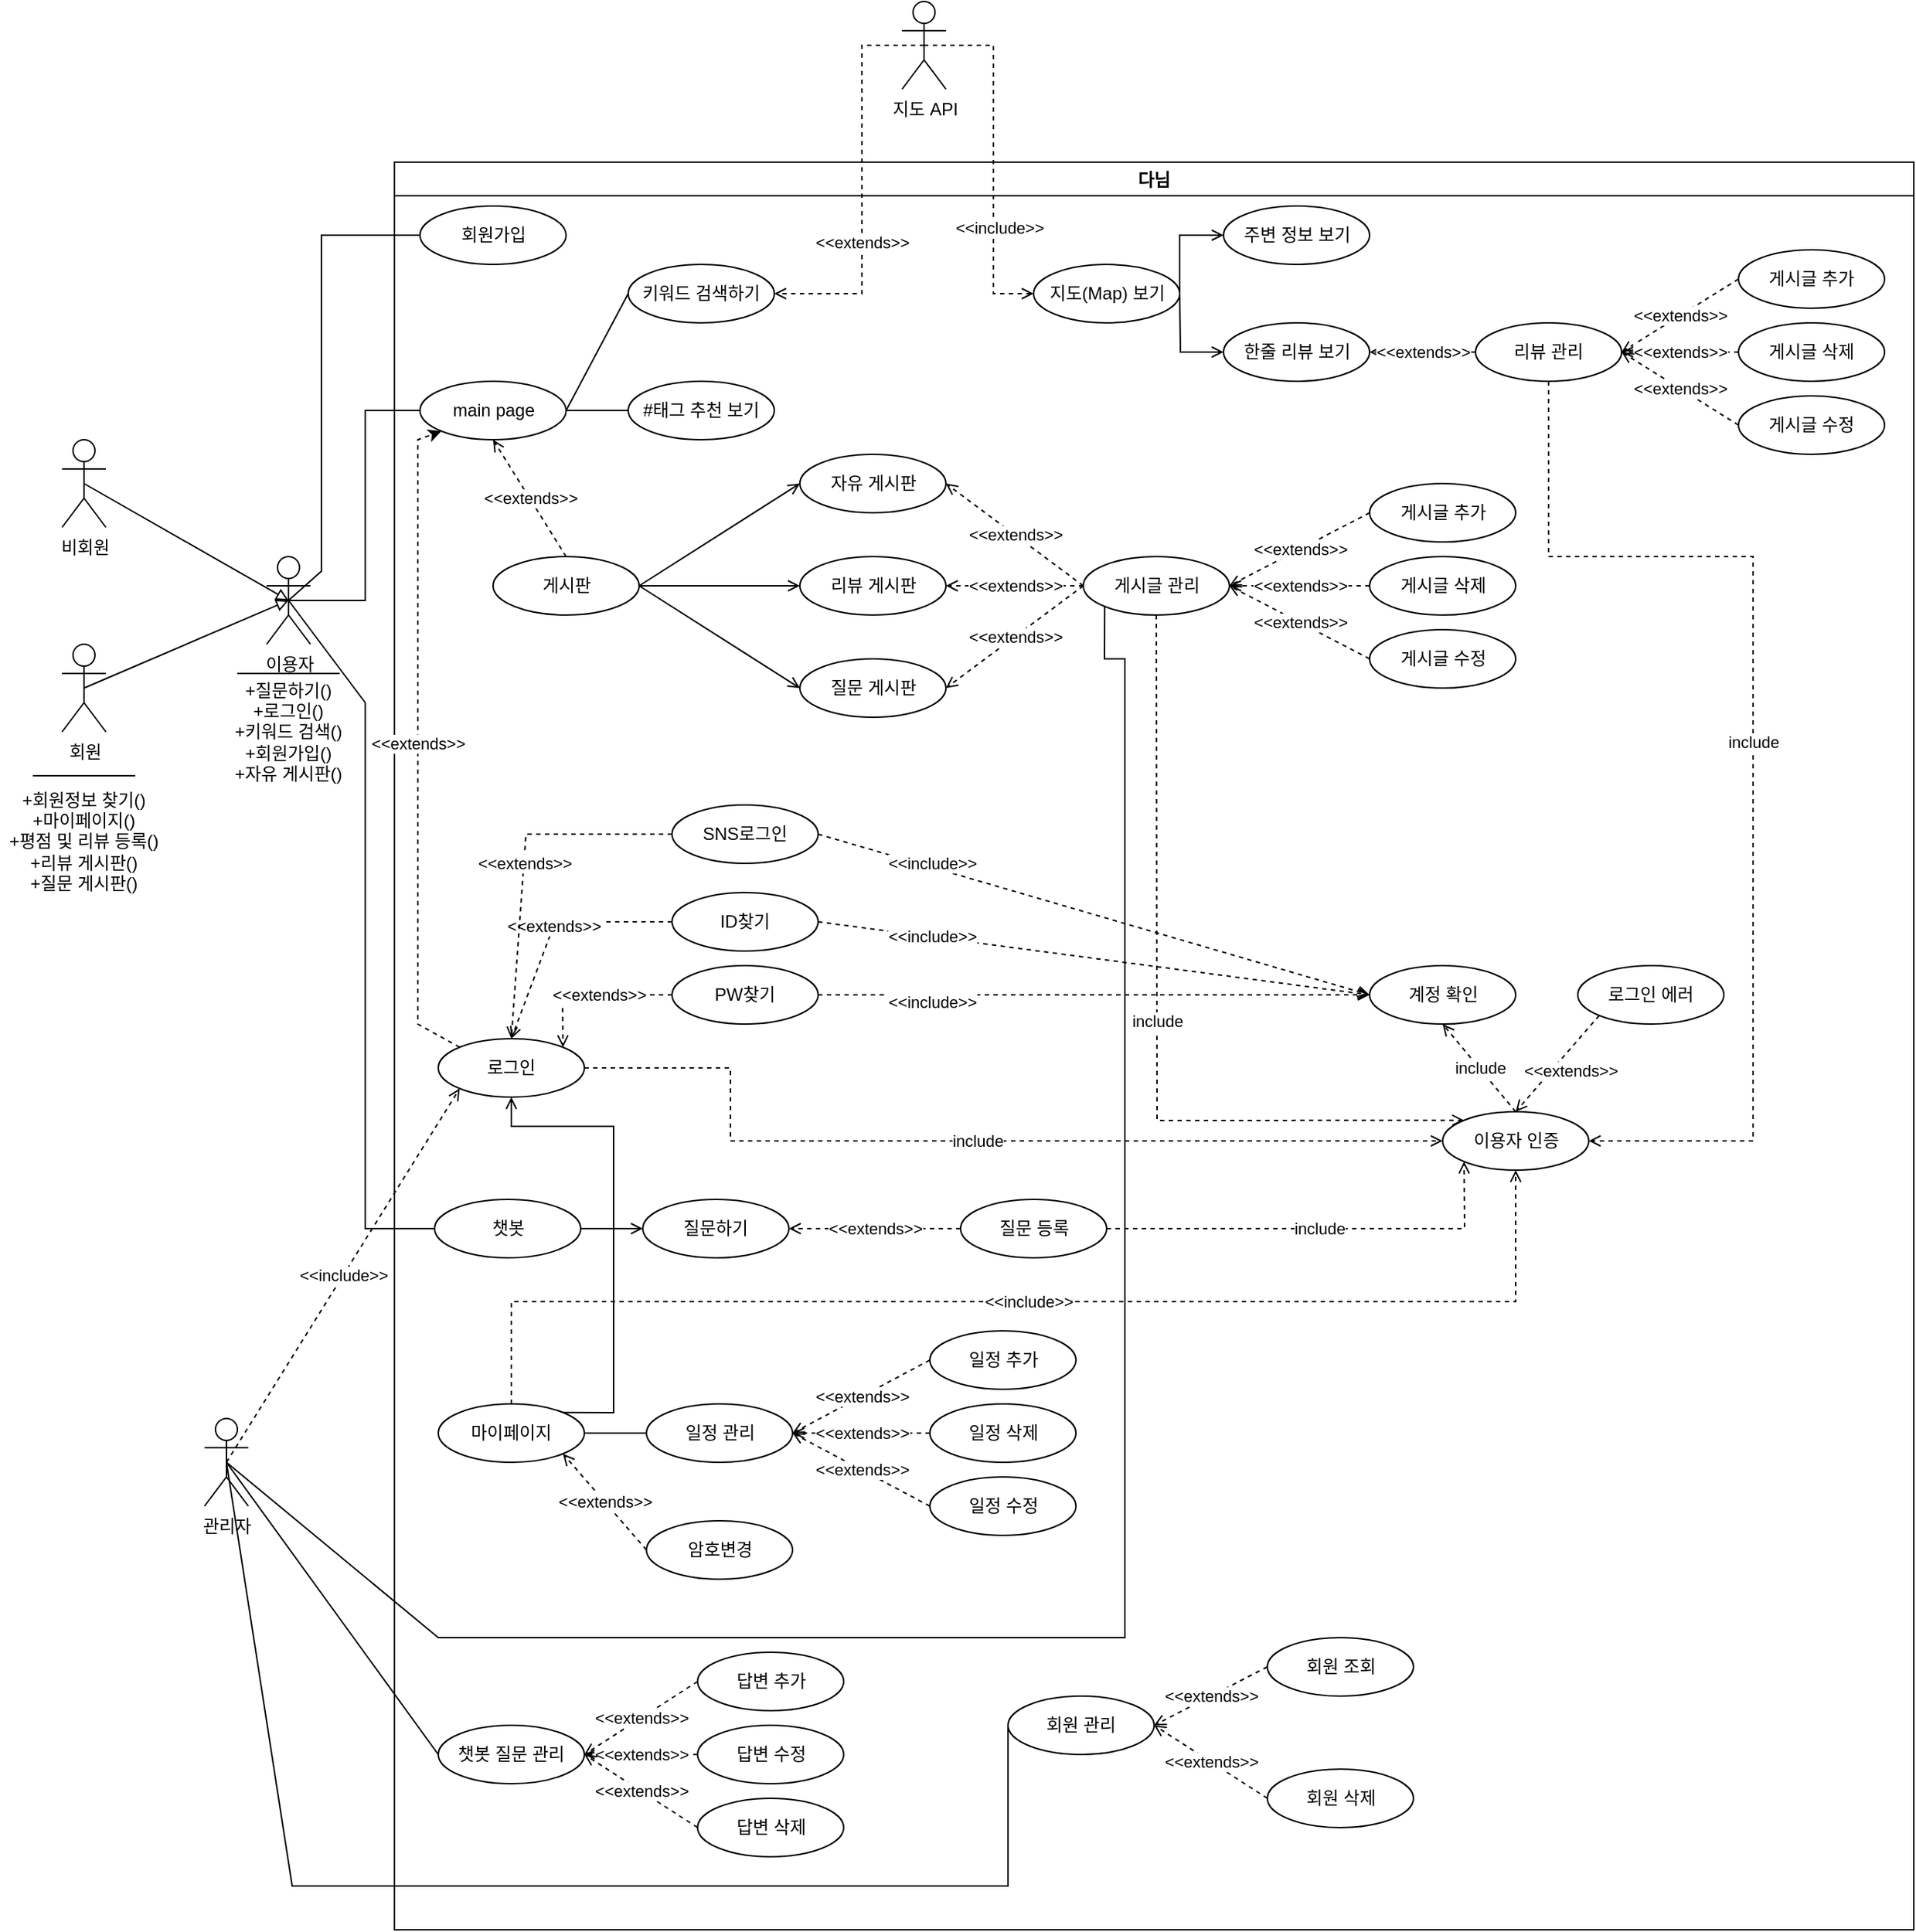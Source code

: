 <mxfile version="16.4.5" type="github">
  <diagram id="2WhNnKx9BYnM6-8Q6nJ9" name="Page-1">
    <mxGraphModel dx="1240" dy="791" grid="1" gridSize="10" guides="1" tooltips="1" connect="1" arrows="1" fold="1" page="1" pageScale="1" pageWidth="2000" pageHeight="2000" math="0" shadow="0">
      <root>
        <mxCell id="0" />
        <mxCell id="1" parent="0" />
        <mxCell id="GqWoVpASG3csie5MfJsl-1" value="회원" style="shape=umlActor;verticalLabelPosition=bottom;verticalAlign=top;html=1;outlineConnect=0;" parent="1" vertex="1">
          <mxGeometry x="312.5" y="460" width="30" height="60" as="geometry" />
        </mxCell>
        <mxCell id="GqWoVpASG3csie5MfJsl-2" value="비회원" style="shape=umlActor;verticalLabelPosition=bottom;verticalAlign=top;html=1;outlineConnect=0;" parent="1" vertex="1">
          <mxGeometry x="312.5" y="320" width="30" height="60" as="geometry" />
        </mxCell>
        <mxCell id="GqWoVpASG3csie5MfJsl-3" value="이용자" style="shape=umlActor;verticalLabelPosition=bottom;verticalAlign=top;html=1;outlineConnect=0;" parent="1" vertex="1">
          <mxGeometry x="452.5" y="400" width="30" height="60" as="geometry" />
        </mxCell>
        <mxCell id="GqWoVpASG3csie5MfJsl-4" value="" style="endArrow=block;html=1;rounded=0;exitX=0.5;exitY=0.5;exitDx=0;exitDy=0;exitPerimeter=0;entryX=0.5;entryY=0.5;entryDx=0;entryDy=0;entryPerimeter=0;endFill=0;endSize=6;startSize=6;jumpSize=6;jumpStyle=none;" parent="1" source="GqWoVpASG3csie5MfJsl-1" target="GqWoVpASG3csie5MfJsl-3" edge="1">
          <mxGeometry width="50" height="50" relative="1" as="geometry">
            <mxPoint x="482.5" y="500" as="sourcePoint" />
            <mxPoint x="532.5" y="450" as="targetPoint" />
          </mxGeometry>
        </mxCell>
        <mxCell id="GqWoVpASG3csie5MfJsl-5" value="" style="endArrow=block;html=1;rounded=0;exitX=0.5;exitY=0.5;exitDx=0;exitDy=0;exitPerimeter=0;entryX=0.5;entryY=0.5;entryDx=0;entryDy=0;entryPerimeter=0;endFill=0;" parent="1" source="GqWoVpASG3csie5MfJsl-2" target="GqWoVpASG3csie5MfJsl-3" edge="1">
          <mxGeometry width="50" height="50" relative="1" as="geometry">
            <mxPoint x="377.5" y="380.0" as="sourcePoint" />
            <mxPoint x="477.5" y="440.0" as="targetPoint" />
          </mxGeometry>
        </mxCell>
        <mxCell id="GqWoVpASG3csie5MfJsl-6" value="다님" style="swimlane;" parent="1" vertex="1">
          <mxGeometry x="540" y="130" width="1040" height="1210" as="geometry" />
        </mxCell>
        <mxCell id="GqWoVpASG3csie5MfJsl-9" value="회원가입" style="ellipse;whiteSpace=wrap;html=1;" parent="GqWoVpASG3csie5MfJsl-6" vertex="1">
          <mxGeometry x="17.5" y="30" width="100" height="40" as="geometry" />
        </mxCell>
        <mxCell id="GqWoVpASG3csie5MfJsl-10" value="main page" style="ellipse;whiteSpace=wrap;html=1;" parent="GqWoVpASG3csie5MfJsl-6" vertex="1">
          <mxGeometry x="17.5" y="150" width="100" height="40" as="geometry" />
        </mxCell>
        <mxCell id="GqWoVpASG3csie5MfJsl-11" value="챗봇" style="ellipse;whiteSpace=wrap;html=1;" parent="GqWoVpASG3csie5MfJsl-6" vertex="1">
          <mxGeometry x="27.5" y="710" width="100" height="40" as="geometry" />
        </mxCell>
        <mxCell id="GqWoVpASG3csie5MfJsl-12" value="이용자 인증" style="ellipse;whiteSpace=wrap;html=1;" parent="GqWoVpASG3csie5MfJsl-6" vertex="1">
          <mxGeometry x="717.5" y="650" width="100" height="40" as="geometry" />
        </mxCell>
        <mxCell id="GqWoVpASG3csie5MfJsl-13" value="게시판" style="ellipse;whiteSpace=wrap;html=1;" parent="GqWoVpASG3csie5MfJsl-6" vertex="1">
          <mxGeometry x="67.5" y="270" width="100" height="40" as="geometry" />
        </mxCell>
        <mxCell id="GqWoVpASG3csie5MfJsl-14" value="키워드 검색하기" style="ellipse;whiteSpace=wrap;html=1;" parent="GqWoVpASG3csie5MfJsl-6" vertex="1">
          <mxGeometry x="160" y="70" width="100" height="40" as="geometry" />
        </mxCell>
        <mxCell id="GqWoVpASG3csie5MfJsl-19" value="질문하기" style="ellipse;whiteSpace=wrap;html=1;" parent="GqWoVpASG3csie5MfJsl-6" vertex="1">
          <mxGeometry x="170" y="710" width="100" height="40" as="geometry" />
        </mxCell>
        <mxCell id="GqWoVpASG3csie5MfJsl-20" value="" style="endArrow=open;html=1;rounded=0;entryX=0;entryY=0.5;entryDx=0;entryDy=0;exitX=1;exitY=0.5;exitDx=0;exitDy=0;endFill=0;" parent="GqWoVpASG3csie5MfJsl-6" source="GqWoVpASG3csie5MfJsl-11" target="GqWoVpASG3csie5MfJsl-19" edge="1">
          <mxGeometry width="50" height="50" relative="1" as="geometry">
            <mxPoint x="140" y="790" as="sourcePoint" />
            <mxPoint x="190" y="740" as="targetPoint" />
          </mxGeometry>
        </mxCell>
        <mxCell id="GqWoVpASG3csie5MfJsl-21" value="질문 등록" style="ellipse;whiteSpace=wrap;html=1;" parent="GqWoVpASG3csie5MfJsl-6" vertex="1">
          <mxGeometry x="387.5" y="710" width="100" height="40" as="geometry" />
        </mxCell>
        <mxCell id="GqWoVpASG3csie5MfJsl-22" value="" style="endArrow=open;html=1;rounded=0;entryX=1;entryY=0.5;entryDx=0;entryDy=0;exitX=0;exitY=0.5;exitDx=0;exitDy=0;dashed=1;endFill=0;" parent="GqWoVpASG3csie5MfJsl-6" source="GqWoVpASG3csie5MfJsl-21" target="GqWoVpASG3csie5MfJsl-19" edge="1">
          <mxGeometry relative="1" as="geometry">
            <mxPoint x="120" y="760" as="sourcePoint" />
            <mxPoint x="220" y="760" as="targetPoint" />
            <Array as="points">
              <mxPoint x="310" y="730" />
            </Array>
          </mxGeometry>
        </mxCell>
        <mxCell id="GqWoVpASG3csie5MfJsl-23" value="&amp;lt;&amp;lt;extends&amp;gt;&amp;gt;" style="edgeLabel;resizable=0;html=1;align=center;verticalAlign=middle;" parent="GqWoVpASG3csie5MfJsl-22" connectable="0" vertex="1">
          <mxGeometry relative="1" as="geometry" />
        </mxCell>
        <mxCell id="GqWoVpASG3csie5MfJsl-26" value="" style="endArrow=none;html=1;rounded=0;entryX=0;entryY=0.5;entryDx=0;entryDy=0;exitX=1;exitY=0.5;exitDx=0;exitDy=0;" parent="GqWoVpASG3csie5MfJsl-6" source="GqWoVpASG3csie5MfJsl-10" target="GqWoVpASG3csie5MfJsl-14" edge="1">
          <mxGeometry width="50" height="50" relative="1" as="geometry">
            <mxPoint x="80" y="360" as="sourcePoint" />
            <mxPoint x="130" y="310" as="targetPoint" />
          </mxGeometry>
        </mxCell>
        <mxCell id="GqWoVpASG3csie5MfJsl-27" value="#태그 추천 보기" style="ellipse;whiteSpace=wrap;html=1;" parent="GqWoVpASG3csie5MfJsl-6" vertex="1">
          <mxGeometry x="160" y="150" width="100" height="40" as="geometry" />
        </mxCell>
        <mxCell id="GqWoVpASG3csie5MfJsl-28" value="" style="endArrow=none;html=1;rounded=0;entryX=0;entryY=0.5;entryDx=0;entryDy=0;exitX=1;exitY=0.5;exitDx=0;exitDy=0;" parent="GqWoVpASG3csie5MfJsl-6" source="GqWoVpASG3csie5MfJsl-10" target="GqWoVpASG3csie5MfJsl-27" edge="1">
          <mxGeometry width="50" height="50" relative="1" as="geometry">
            <mxPoint x="140" y="210" as="sourcePoint" />
            <mxPoint x="170" y="180" as="targetPoint" />
          </mxGeometry>
        </mxCell>
        <mxCell id="GqWoVpASG3csie5MfJsl-36" value="마이페이지" style="ellipse;whiteSpace=wrap;html=1;" parent="GqWoVpASG3csie5MfJsl-6" vertex="1">
          <mxGeometry x="30" y="850" width="100" height="40" as="geometry" />
        </mxCell>
        <mxCell id="GqWoVpASG3csie5MfJsl-37" value="자유 게시판" style="ellipse;whiteSpace=wrap;html=1;" parent="GqWoVpASG3csie5MfJsl-6" vertex="1">
          <mxGeometry x="277.5" y="200" width="100" height="40" as="geometry" />
        </mxCell>
        <mxCell id="GqWoVpASG3csie5MfJsl-38" value="리뷰 게시판" style="ellipse;whiteSpace=wrap;html=1;" parent="GqWoVpASG3csie5MfJsl-6" vertex="1">
          <mxGeometry x="277.5" y="270" width="100" height="40" as="geometry" />
        </mxCell>
        <mxCell id="GqWoVpASG3csie5MfJsl-39" value="질문 게시판" style="ellipse;whiteSpace=wrap;html=1;" parent="GqWoVpASG3csie5MfJsl-6" vertex="1">
          <mxGeometry x="277.5" y="340" width="100" height="40" as="geometry" />
        </mxCell>
        <mxCell id="GqWoVpASG3csie5MfJsl-41" value="일정 관리" style="ellipse;whiteSpace=wrap;html=1;" parent="GqWoVpASG3csie5MfJsl-6" vertex="1">
          <mxGeometry x="172.5" y="850" width="100" height="40" as="geometry" />
        </mxCell>
        <mxCell id="GqWoVpASG3csie5MfJsl-62" value="일정 추가" style="ellipse;whiteSpace=wrap;html=1;" parent="GqWoVpASG3csie5MfJsl-6" vertex="1">
          <mxGeometry x="366.5" y="800" width="100" height="40" as="geometry" />
        </mxCell>
        <mxCell id="GqWoVpASG3csie5MfJsl-63" value="일정 삭제" style="ellipse;whiteSpace=wrap;html=1;" parent="GqWoVpASG3csie5MfJsl-6" vertex="1">
          <mxGeometry x="366.5" y="850" width="100" height="40" as="geometry" />
        </mxCell>
        <mxCell id="GqWoVpASG3csie5MfJsl-64" value="일정 수정" style="ellipse;whiteSpace=wrap;html=1;" parent="GqWoVpASG3csie5MfJsl-6" vertex="1">
          <mxGeometry x="366.5" y="900" width="100" height="40" as="geometry" />
        </mxCell>
        <mxCell id="GqWoVpASG3csie5MfJsl-65" value="" style="endArrow=open;html=1;rounded=0;entryX=1;entryY=0.5;entryDx=0;entryDy=0;exitX=0;exitY=0.5;exitDx=0;exitDy=0;dashed=1;endFill=0;" parent="GqWoVpASG3csie5MfJsl-6" source="GqWoVpASG3csie5MfJsl-62" target="GqWoVpASG3csie5MfJsl-41" edge="1">
          <mxGeometry relative="1" as="geometry">
            <mxPoint x="342.5" y="859.67" as="sourcePoint" />
            <mxPoint x="252.5" y="859.67" as="targetPoint" />
            <Array as="points" />
          </mxGeometry>
        </mxCell>
        <mxCell id="GqWoVpASG3csie5MfJsl-66" value="&amp;lt;&amp;lt;extends&amp;gt;&amp;gt;" style="edgeLabel;resizable=0;html=1;align=center;verticalAlign=middle;" parent="GqWoVpASG3csie5MfJsl-65" connectable="0" vertex="1">
          <mxGeometry relative="1" as="geometry" />
        </mxCell>
        <mxCell id="GqWoVpASG3csie5MfJsl-67" value="" style="endArrow=open;html=1;rounded=0;entryX=1;entryY=0.5;entryDx=0;entryDy=0;exitX=0;exitY=0.5;exitDx=0;exitDy=0;dashed=1;endFill=0;" parent="GqWoVpASG3csie5MfJsl-6" source="GqWoVpASG3csie5MfJsl-64" target="GqWoVpASG3csie5MfJsl-41" edge="1">
          <mxGeometry relative="1" as="geometry">
            <mxPoint x="330" y="930" as="sourcePoint" />
            <mxPoint x="282.5" y="980" as="targetPoint" />
            <Array as="points" />
          </mxGeometry>
        </mxCell>
        <mxCell id="GqWoVpASG3csie5MfJsl-68" value="&amp;lt;&amp;lt;extends&amp;gt;&amp;gt;" style="edgeLabel;resizable=0;html=1;align=center;verticalAlign=middle;" parent="GqWoVpASG3csie5MfJsl-67" connectable="0" vertex="1">
          <mxGeometry relative="1" as="geometry" />
        </mxCell>
        <mxCell id="GqWoVpASG3csie5MfJsl-69" value="" style="endArrow=open;html=1;rounded=0;entryX=1;entryY=0.5;entryDx=0;entryDy=0;exitX=0;exitY=0.5;exitDx=0;exitDy=0;dashed=1;endFill=0;" parent="GqWoVpASG3csie5MfJsl-6" source="GqWoVpASG3csie5MfJsl-63" target="GqWoVpASG3csie5MfJsl-41" edge="1">
          <mxGeometry relative="1" as="geometry">
            <mxPoint x="362.5" y="880" as="sourcePoint" />
            <mxPoint x="315" y="930" as="targetPoint" />
            <Array as="points" />
          </mxGeometry>
        </mxCell>
        <mxCell id="GqWoVpASG3csie5MfJsl-70" value="&amp;lt;&amp;lt;extends&amp;gt;&amp;gt;" style="edgeLabel;resizable=0;html=1;align=center;verticalAlign=middle;" parent="GqWoVpASG3csie5MfJsl-69" connectable="0" vertex="1">
          <mxGeometry relative="1" as="geometry" />
        </mxCell>
        <mxCell id="GqWoVpASG3csie5MfJsl-71" value="" style="endArrow=none;html=1;rounded=0;entryX=0;entryY=0.5;entryDx=0;entryDy=0;exitX=1;exitY=0.5;exitDx=0;exitDy=0;endFill=0;" parent="GqWoVpASG3csie5MfJsl-6" source="GqWoVpASG3csie5MfJsl-36" target="GqWoVpASG3csie5MfJsl-41" edge="1">
          <mxGeometry width="50" height="50" relative="1" as="geometry">
            <mxPoint x="37.5" y="900" as="sourcePoint" />
            <mxPoint x="87.5" y="850" as="targetPoint" />
          </mxGeometry>
        </mxCell>
        <mxCell id="GqWoVpASG3csie5MfJsl-72" value="" style="endArrow=open;html=1;rounded=0;exitX=0.5;exitY=0;exitDx=0;exitDy=0;entryX=0.5;entryY=1;entryDx=0;entryDy=0;dashed=1;endFill=0;" parent="GqWoVpASG3csie5MfJsl-6" source="GqWoVpASG3csie5MfJsl-12" target="GqWoVpASG3csie5MfJsl-74" edge="1">
          <mxGeometry relative="1" as="geometry">
            <mxPoint x="-2.5" y="610" as="sourcePoint" />
            <mxPoint x="97.5" y="640" as="targetPoint" />
          </mxGeometry>
        </mxCell>
        <mxCell id="GqWoVpASG3csie5MfJsl-73" value="include" style="edgeLabel;resizable=0;html=1;align=center;verticalAlign=middle;" parent="GqWoVpASG3csie5MfJsl-72" connectable="0" vertex="1">
          <mxGeometry relative="1" as="geometry" />
        </mxCell>
        <mxCell id="GqWoVpASG3csie5MfJsl-74" value="계정 확인" style="ellipse;whiteSpace=wrap;html=1;" parent="GqWoVpASG3csie5MfJsl-6" vertex="1">
          <mxGeometry x="667.5" y="550" width="100" height="40" as="geometry" />
        </mxCell>
        <mxCell id="GqWoVpASG3csie5MfJsl-75" value="" style="endArrow=open;html=1;rounded=0;entryX=0.5;entryY=1;entryDx=0;entryDy=0;exitX=0.5;exitY=0;exitDx=0;exitDy=0;dashed=1;endFill=0;" parent="GqWoVpASG3csie5MfJsl-6" source="GqWoVpASG3csie5MfJsl-36" target="GqWoVpASG3csie5MfJsl-12" edge="1">
          <mxGeometry relative="1" as="geometry">
            <mxPoint x="130" y="700" as="sourcePoint" />
            <mxPoint x="36" y="750" as="targetPoint" />
            <Array as="points">
              <mxPoint x="80" y="780" />
              <mxPoint x="420" y="780" />
              <mxPoint x="767.5" y="780" />
            </Array>
          </mxGeometry>
        </mxCell>
        <mxCell id="GqWoVpASG3csie5MfJsl-76" value="&amp;lt;&amp;lt;include&amp;gt;&amp;gt;" style="edgeLabel;resizable=0;html=1;align=center;verticalAlign=middle;" parent="GqWoVpASG3csie5MfJsl-75" connectable="0" vertex="1">
          <mxGeometry relative="1" as="geometry" />
        </mxCell>
        <mxCell id="GqWoVpASG3csie5MfJsl-112" value="로그인 에러" style="ellipse;whiteSpace=wrap;html=1;" parent="GqWoVpASG3csie5MfJsl-6" vertex="1">
          <mxGeometry x="810" y="550" width="100" height="40" as="geometry" />
        </mxCell>
        <mxCell id="GqWoVpASG3csie5MfJsl-115" value="" style="endArrow=open;html=1;rounded=0;entryX=0.5;entryY=0;entryDx=0;entryDy=0;exitX=0;exitY=1;exitDx=0;exitDy=0;dashed=1;endFill=0;" parent="GqWoVpASG3csie5MfJsl-6" source="GqWoVpASG3csie5MfJsl-112" target="GqWoVpASG3csie5MfJsl-12" edge="1">
          <mxGeometry relative="1" as="geometry">
            <mxPoint x="77.5" y="800" as="sourcePoint" />
            <mxPoint x="77.5" y="570" as="targetPoint" />
            <Array as="points" />
          </mxGeometry>
        </mxCell>
        <mxCell id="GqWoVpASG3csie5MfJsl-116" value="&amp;lt;&amp;lt;extends&amp;gt;&amp;gt;" style="edgeLabel;resizable=0;html=1;align=center;verticalAlign=middle;" parent="GqWoVpASG3csie5MfJsl-115" connectable="0" vertex="1">
          <mxGeometry relative="1" as="geometry">
            <mxPoint x="9" y="5" as="offset" />
          </mxGeometry>
        </mxCell>
        <mxCell id="-MZYs4E1BQSsxQn4g9lz-1" value="" style="endArrow=open;html=1;rounded=0;exitX=1;exitY=0.5;exitDx=0;exitDy=0;entryX=0;entryY=1;entryDx=0;entryDy=0;dashed=1;endFill=0;" edge="1" parent="GqWoVpASG3csie5MfJsl-6" source="GqWoVpASG3csie5MfJsl-21" target="GqWoVpASG3csie5MfJsl-12">
          <mxGeometry relative="1" as="geometry">
            <mxPoint x="127.5" y="620" as="sourcePoint" />
            <mxPoint x="267.5" y="640" as="targetPoint" />
            <Array as="points">
              <mxPoint x="732.5" y="730" />
            </Array>
          </mxGeometry>
        </mxCell>
        <mxCell id="-MZYs4E1BQSsxQn4g9lz-2" value="include" style="edgeLabel;resizable=0;html=1;align=center;verticalAlign=middle;" connectable="0" vertex="1" parent="-MZYs4E1BQSsxQn4g9lz-1">
          <mxGeometry relative="1" as="geometry" />
        </mxCell>
        <mxCell id="-MZYs4E1BQSsxQn4g9lz-5" value="" style="endArrow=open;html=1;rounded=0;entryX=0;entryY=0.5;entryDx=0;entryDy=0;exitX=1;exitY=0.5;exitDx=0;exitDy=0;endFill=0;" edge="1" parent="GqWoVpASG3csie5MfJsl-6" source="GqWoVpASG3csie5MfJsl-13" target="GqWoVpASG3csie5MfJsl-37">
          <mxGeometry width="50" height="50" relative="1" as="geometry">
            <mxPoint x="270" y="480" as="sourcePoint" />
            <mxPoint x="312.5" y="480" as="targetPoint" />
            <Array as="points" />
          </mxGeometry>
        </mxCell>
        <mxCell id="-MZYs4E1BQSsxQn4g9lz-6" value="" style="endArrow=open;html=1;rounded=0;entryX=0;entryY=0.5;entryDx=0;entryDy=0;exitX=1;exitY=0.5;exitDx=0;exitDy=0;endFill=0;" edge="1" parent="GqWoVpASG3csie5MfJsl-6" source="GqWoVpASG3csie5MfJsl-13" target="GqWoVpASG3csie5MfJsl-38">
          <mxGeometry width="50" height="50" relative="1" as="geometry">
            <mxPoint x="270" y="320" as="sourcePoint" />
            <mxPoint x="312.5" y="260" as="targetPoint" />
          </mxGeometry>
        </mxCell>
        <mxCell id="-MZYs4E1BQSsxQn4g9lz-7" value="" style="endArrow=open;html=1;rounded=0;entryX=0;entryY=0.5;entryDx=0;entryDy=0;exitX=1;exitY=0.5;exitDx=0;exitDy=0;endFill=0;" edge="1" parent="GqWoVpASG3csie5MfJsl-6" source="GqWoVpASG3csie5MfJsl-13" target="GqWoVpASG3csie5MfJsl-39">
          <mxGeometry width="50" height="50" relative="1" as="geometry">
            <mxPoint x="270" y="320" as="sourcePoint" />
            <mxPoint x="312.5" y="320" as="targetPoint" />
            <Array as="points" />
          </mxGeometry>
        </mxCell>
        <mxCell id="-MZYs4E1BQSsxQn4g9lz-16" value="지도(Map) 보기" style="ellipse;whiteSpace=wrap;html=1;" vertex="1" parent="GqWoVpASG3csie5MfJsl-6">
          <mxGeometry x="437.5" y="70" width="100" height="40" as="geometry" />
        </mxCell>
        <mxCell id="-MZYs4E1BQSsxQn4g9lz-18" value="주변 정보 보기" style="ellipse;whiteSpace=wrap;html=1;" vertex="1" parent="GqWoVpASG3csie5MfJsl-6">
          <mxGeometry x="567.5" y="30" width="100" height="40" as="geometry" />
        </mxCell>
        <mxCell id="-MZYs4E1BQSsxQn4g9lz-19" value="한줄 리뷰 보기" style="ellipse;whiteSpace=wrap;html=1;" vertex="1" parent="GqWoVpASG3csie5MfJsl-6">
          <mxGeometry x="567.5" y="110" width="100" height="40" as="geometry" />
        </mxCell>
        <mxCell id="-MZYs4E1BQSsxQn4g9lz-71" value="" style="endArrow=open;html=1;rounded=0;startSize=6;endSize=6;jumpStyle=none;jumpSize=6;entryX=0;entryY=0.5;entryDx=0;entryDy=0;exitX=1;exitY=0.5;exitDx=0;exitDy=0;endFill=0;" edge="1" parent="GqWoVpASG3csie5MfJsl-6" source="-MZYs4E1BQSsxQn4g9lz-16" target="-MZYs4E1BQSsxQn4g9lz-18">
          <mxGeometry width="50" height="50" relative="1" as="geometry">
            <mxPoint x="487.5" y="290" as="sourcePoint" />
            <mxPoint x="537.5" y="240" as="targetPoint" />
            <Array as="points">
              <mxPoint x="537.5" y="50" />
            </Array>
          </mxGeometry>
        </mxCell>
        <mxCell id="-MZYs4E1BQSsxQn4g9lz-70" value="" style="endArrow=open;html=1;rounded=0;startSize=6;endSize=6;jumpStyle=none;jumpSize=6;entryX=0;entryY=0.5;entryDx=0;entryDy=0;exitX=1;exitY=0.5;exitDx=0;exitDy=0;endFill=0;" edge="1" parent="GqWoVpASG3csie5MfJsl-6" source="-MZYs4E1BQSsxQn4g9lz-16" target="-MZYs4E1BQSsxQn4g9lz-19">
          <mxGeometry width="50" height="50" relative="1" as="geometry">
            <mxPoint x="477.5" y="280" as="sourcePoint" />
            <mxPoint x="527.5" y="230" as="targetPoint" />
            <Array as="points">
              <mxPoint x="538" y="130" />
            </Array>
          </mxGeometry>
        </mxCell>
        <mxCell id="-MZYs4E1BQSsxQn4g9lz-76" value="게시글 관리" style="ellipse;whiteSpace=wrap;html=1;" vertex="1" parent="GqWoVpASG3csie5MfJsl-6">
          <mxGeometry x="471.5" y="270" width="100" height="40" as="geometry" />
        </mxCell>
        <mxCell id="-MZYs4E1BQSsxQn4g9lz-11" value="ID찾기" style="ellipse;whiteSpace=wrap;html=1;" vertex="1" parent="GqWoVpASG3csie5MfJsl-6">
          <mxGeometry x="190" y="500" width="100" height="40" as="geometry" />
        </mxCell>
        <mxCell id="-MZYs4E1BQSsxQn4g9lz-79" value="게시글 추가" style="ellipse;whiteSpace=wrap;html=1;" vertex="1" parent="GqWoVpASG3csie5MfJsl-6">
          <mxGeometry x="667.5" y="220" width="100" height="40" as="geometry" />
        </mxCell>
        <mxCell id="-MZYs4E1BQSsxQn4g9lz-80" value="게시글 삭제" style="ellipse;whiteSpace=wrap;html=1;" vertex="1" parent="GqWoVpASG3csie5MfJsl-6">
          <mxGeometry x="667.5" y="270" width="100" height="40" as="geometry" />
        </mxCell>
        <mxCell id="-MZYs4E1BQSsxQn4g9lz-81" value="게시글 수정" style="ellipse;whiteSpace=wrap;html=1;" vertex="1" parent="GqWoVpASG3csie5MfJsl-6">
          <mxGeometry x="667.5" y="320" width="100" height="40" as="geometry" />
        </mxCell>
        <mxCell id="-MZYs4E1BQSsxQn4g9lz-83" value="" style="endArrow=open;html=1;rounded=0;entryX=1;entryY=0.5;entryDx=0;entryDy=0;exitX=0;exitY=0.5;exitDx=0;exitDy=0;dashed=1;endFill=0;" edge="1" parent="GqWoVpASG3csie5MfJsl-6" source="-MZYs4E1BQSsxQn4g9lz-79" target="-MZYs4E1BQSsxQn4g9lz-76">
          <mxGeometry relative="1" as="geometry">
            <mxPoint x="652.0" y="420.0" as="sourcePoint" />
            <mxPoint x="558.0" y="470" as="targetPoint" />
            <Array as="points" />
          </mxGeometry>
        </mxCell>
        <mxCell id="-MZYs4E1BQSsxQn4g9lz-84" value="&amp;lt;&amp;lt;extends&amp;gt;&amp;gt;" style="edgeLabel;resizable=0;html=1;align=center;verticalAlign=middle;" connectable="0" vertex="1" parent="-MZYs4E1BQSsxQn4g9lz-83">
          <mxGeometry relative="1" as="geometry" />
        </mxCell>
        <mxCell id="-MZYs4E1BQSsxQn4g9lz-87" value="" style="endArrow=open;html=1;rounded=0;entryX=1;entryY=0.5;entryDx=0;entryDy=0;exitX=0;exitY=0.5;exitDx=0;exitDy=0;dashed=1;endFill=0;" edge="1" parent="GqWoVpASG3csie5MfJsl-6" source="-MZYs4E1BQSsxQn4g9lz-80" target="-MZYs4E1BQSsxQn4g9lz-76">
          <mxGeometry relative="1" as="geometry">
            <mxPoint x="714" y="260" as="sourcePoint" />
            <mxPoint x="668" y="310" as="targetPoint" />
            <Array as="points" />
          </mxGeometry>
        </mxCell>
        <mxCell id="-MZYs4E1BQSsxQn4g9lz-88" value="&amp;lt;&amp;lt;extends&amp;gt;&amp;gt;" style="edgeLabel;resizable=0;html=1;align=center;verticalAlign=middle;" connectable="0" vertex="1" parent="-MZYs4E1BQSsxQn4g9lz-87">
          <mxGeometry relative="1" as="geometry" />
        </mxCell>
        <mxCell id="-MZYs4E1BQSsxQn4g9lz-89" value="" style="endArrow=open;html=1;rounded=0;entryX=1;entryY=0.5;entryDx=0;entryDy=0;exitX=0;exitY=0.5;exitDx=0;exitDy=0;dashed=1;endFill=0;" edge="1" parent="GqWoVpASG3csie5MfJsl-6" source="-MZYs4E1BQSsxQn4g9lz-81" target="-MZYs4E1BQSsxQn4g9lz-76">
          <mxGeometry relative="1" as="geometry">
            <mxPoint x="724" y="270" as="sourcePoint" />
            <mxPoint x="678" y="320" as="targetPoint" />
            <Array as="points" />
          </mxGeometry>
        </mxCell>
        <mxCell id="-MZYs4E1BQSsxQn4g9lz-90" value="&amp;lt;&amp;lt;extends&amp;gt;&amp;gt;" style="edgeLabel;resizable=0;html=1;align=center;verticalAlign=middle;" connectable="0" vertex="1" parent="-MZYs4E1BQSsxQn4g9lz-89">
          <mxGeometry relative="1" as="geometry" />
        </mxCell>
        <mxCell id="-MZYs4E1BQSsxQn4g9lz-93" value="" style="endArrow=open;html=1;rounded=0;entryX=1;entryY=0.5;entryDx=0;entryDy=0;exitX=0;exitY=0.5;exitDx=0;exitDy=0;dashed=1;endFill=0;" edge="1" parent="GqWoVpASG3csie5MfJsl-6" source="-MZYs4E1BQSsxQn4g9lz-76" target="GqWoVpASG3csie5MfJsl-38">
          <mxGeometry relative="1" as="geometry">
            <mxPoint x="600.0" y="400" as="sourcePoint" />
            <mxPoint x="504" y="400" as="targetPoint" />
            <Array as="points" />
          </mxGeometry>
        </mxCell>
        <mxCell id="-MZYs4E1BQSsxQn4g9lz-94" value="&amp;lt;&amp;lt;extends&amp;gt;&amp;gt;" style="edgeLabel;resizable=0;html=1;align=center;verticalAlign=middle;" connectable="0" vertex="1" parent="-MZYs4E1BQSsxQn4g9lz-93">
          <mxGeometry relative="1" as="geometry" />
        </mxCell>
        <mxCell id="-MZYs4E1BQSsxQn4g9lz-95" value="" style="endArrow=open;html=1;rounded=0;entryX=1;entryY=0.5;entryDx=0;entryDy=0;exitX=0;exitY=0.5;exitDx=0;exitDy=0;dashed=1;endFill=0;" edge="1" parent="GqWoVpASG3csie5MfJsl-6" source="-MZYs4E1BQSsxQn4g9lz-76" target="GqWoVpASG3csie5MfJsl-37">
          <mxGeometry relative="1" as="geometry">
            <mxPoint x="481.5" y="320" as="sourcePoint" />
            <mxPoint x="387.5" y="320" as="targetPoint" />
            <Array as="points" />
          </mxGeometry>
        </mxCell>
        <mxCell id="-MZYs4E1BQSsxQn4g9lz-96" value="&amp;lt;&amp;lt;extends&amp;gt;&amp;gt;" style="edgeLabel;resizable=0;html=1;align=center;verticalAlign=middle;" connectable="0" vertex="1" parent="-MZYs4E1BQSsxQn4g9lz-95">
          <mxGeometry relative="1" as="geometry" />
        </mxCell>
        <mxCell id="-MZYs4E1BQSsxQn4g9lz-97" value="" style="endArrow=open;html=1;rounded=0;entryX=1;entryY=0.5;entryDx=0;entryDy=0;exitX=0;exitY=0.5;exitDx=0;exitDy=0;dashed=1;endFill=0;" edge="1" parent="GqWoVpASG3csie5MfJsl-6" source="-MZYs4E1BQSsxQn4g9lz-76" target="GqWoVpASG3csie5MfJsl-39">
          <mxGeometry relative="1" as="geometry">
            <mxPoint x="491.5" y="330" as="sourcePoint" />
            <mxPoint x="397.5" y="330" as="targetPoint" />
            <Array as="points" />
          </mxGeometry>
        </mxCell>
        <mxCell id="-MZYs4E1BQSsxQn4g9lz-98" value="&amp;lt;&amp;lt;extends&amp;gt;&amp;gt;" style="edgeLabel;resizable=0;html=1;align=center;verticalAlign=middle;" connectable="0" vertex="1" parent="-MZYs4E1BQSsxQn4g9lz-97">
          <mxGeometry relative="1" as="geometry" />
        </mxCell>
        <mxCell id="-MZYs4E1BQSsxQn4g9lz-99" value="" style="endArrow=open;html=1;rounded=0;startSize=6;endSize=6;jumpStyle=none;jumpSize=6;exitX=0.5;exitY=1;exitDx=0;exitDy=0;dashed=1;entryX=0;entryY=0;entryDx=0;entryDy=0;endFill=0;" edge="1" parent="GqWoVpASG3csie5MfJsl-6" source="-MZYs4E1BQSsxQn4g9lz-76" target="GqWoVpASG3csie5MfJsl-12">
          <mxGeometry relative="1" as="geometry">
            <mxPoint x="380" y="420" as="sourcePoint" />
            <mxPoint x="510" y="540" as="targetPoint" />
            <Array as="points">
              <mxPoint x="522" y="656" />
            </Array>
          </mxGeometry>
        </mxCell>
        <mxCell id="-MZYs4E1BQSsxQn4g9lz-100" value="include" style="edgeLabel;resizable=0;html=1;align=center;verticalAlign=middle;" connectable="0" vertex="1" parent="-MZYs4E1BQSsxQn4g9lz-99">
          <mxGeometry relative="1" as="geometry" />
        </mxCell>
        <mxCell id="-MZYs4E1BQSsxQn4g9lz-102" value="로그인" style="ellipse;whiteSpace=wrap;html=1;" vertex="1" parent="GqWoVpASG3csie5MfJsl-6">
          <mxGeometry x="30" y="600" width="100" height="40" as="geometry" />
        </mxCell>
        <mxCell id="-MZYs4E1BQSsxQn4g9lz-103" value="게시글 추가" style="ellipse;whiteSpace=wrap;html=1;" vertex="1" parent="GqWoVpASG3csie5MfJsl-6">
          <mxGeometry x="920" y="60" width="100" height="40" as="geometry" />
        </mxCell>
        <mxCell id="-MZYs4E1BQSsxQn4g9lz-104" value="게시글 삭제" style="ellipse;whiteSpace=wrap;html=1;" vertex="1" parent="GqWoVpASG3csie5MfJsl-6">
          <mxGeometry x="920" y="110" width="100" height="40" as="geometry" />
        </mxCell>
        <mxCell id="-MZYs4E1BQSsxQn4g9lz-105" value="게시글 수정" style="ellipse;whiteSpace=wrap;html=1;" vertex="1" parent="GqWoVpASG3csie5MfJsl-6">
          <mxGeometry x="920" y="160" width="100" height="40" as="geometry" />
        </mxCell>
        <mxCell id="-MZYs4E1BQSsxQn4g9lz-106" value="리뷰 관리" style="ellipse;whiteSpace=wrap;html=1;" vertex="1" parent="GqWoVpASG3csie5MfJsl-6">
          <mxGeometry x="740" y="110" width="100" height="40" as="geometry" />
        </mxCell>
        <mxCell id="-MZYs4E1BQSsxQn4g9lz-109" value="" style="endArrow=open;html=1;rounded=0;entryX=1;entryY=0.5;entryDx=0;entryDy=0;exitX=0;exitY=0.5;exitDx=0;exitDy=0;dashed=1;endFill=0;" edge="1" parent="GqWoVpASG3csie5MfJsl-6" source="-MZYs4E1BQSsxQn4g9lz-106" target="-MZYs4E1BQSsxQn4g9lz-19">
          <mxGeometry relative="1" as="geometry">
            <mxPoint x="774" y="230" as="sourcePoint" />
            <mxPoint x="680" y="160" as="targetPoint" />
            <Array as="points" />
          </mxGeometry>
        </mxCell>
        <mxCell id="-MZYs4E1BQSsxQn4g9lz-110" value="&amp;lt;&amp;lt;extends&amp;gt;&amp;gt;" style="edgeLabel;resizable=0;html=1;align=center;verticalAlign=middle;" connectable="0" vertex="1" parent="-MZYs4E1BQSsxQn4g9lz-109">
          <mxGeometry relative="1" as="geometry" />
        </mxCell>
        <mxCell id="-MZYs4E1BQSsxQn4g9lz-111" value="" style="endArrow=open;html=1;rounded=0;entryX=1;entryY=0.5;entryDx=0;entryDy=0;exitX=0;exitY=0.5;exitDx=0;exitDy=0;dashed=1;endFill=0;" edge="1" parent="GqWoVpASG3csie5MfJsl-6" source="-MZYs4E1BQSsxQn4g9lz-103" target="-MZYs4E1BQSsxQn4g9lz-106">
          <mxGeometry relative="1" as="geometry">
            <mxPoint x="832.5" y="220" as="sourcePoint" />
            <mxPoint x="750.0" y="220" as="targetPoint" />
            <Array as="points" />
          </mxGeometry>
        </mxCell>
        <mxCell id="-MZYs4E1BQSsxQn4g9lz-112" value="&amp;lt;&amp;lt;extends&amp;gt;&amp;gt;" style="edgeLabel;resizable=0;html=1;align=center;verticalAlign=middle;" connectable="0" vertex="1" parent="-MZYs4E1BQSsxQn4g9lz-111">
          <mxGeometry relative="1" as="geometry" />
        </mxCell>
        <mxCell id="-MZYs4E1BQSsxQn4g9lz-113" value="" style="endArrow=open;html=1;rounded=0;entryX=1;entryY=0.5;entryDx=0;entryDy=0;exitX=0;exitY=0.5;exitDx=0;exitDy=0;dashed=1;endFill=0;" edge="1" parent="GqWoVpASG3csie5MfJsl-6" source="-MZYs4E1BQSsxQn4g9lz-104" target="-MZYs4E1BQSsxQn4g9lz-106">
          <mxGeometry relative="1" as="geometry">
            <mxPoint x="770.0" y="150" as="sourcePoint" />
            <mxPoint x="687.5" y="150" as="targetPoint" />
            <Array as="points" />
          </mxGeometry>
        </mxCell>
        <mxCell id="-MZYs4E1BQSsxQn4g9lz-114" value="&amp;lt;&amp;lt;extends&amp;gt;&amp;gt;" style="edgeLabel;resizable=0;html=1;align=center;verticalAlign=middle;" connectable="0" vertex="1" parent="-MZYs4E1BQSsxQn4g9lz-113">
          <mxGeometry relative="1" as="geometry" />
        </mxCell>
        <mxCell id="-MZYs4E1BQSsxQn4g9lz-115" value="" style="endArrow=open;html=1;rounded=0;entryX=1;entryY=0.5;entryDx=0;entryDy=0;exitX=0;exitY=0.5;exitDx=0;exitDy=0;dashed=1;endFill=0;" edge="1" parent="GqWoVpASG3csie5MfJsl-6" source="-MZYs4E1BQSsxQn4g9lz-105" target="-MZYs4E1BQSsxQn4g9lz-106">
          <mxGeometry relative="1" as="geometry">
            <mxPoint x="780.0" y="160" as="sourcePoint" />
            <mxPoint x="697.5" y="160" as="targetPoint" />
            <Array as="points" />
          </mxGeometry>
        </mxCell>
        <mxCell id="-MZYs4E1BQSsxQn4g9lz-116" value="&amp;lt;&amp;lt;extends&amp;gt;&amp;gt;" style="edgeLabel;resizable=0;html=1;align=center;verticalAlign=middle;" connectable="0" vertex="1" parent="-MZYs4E1BQSsxQn4g9lz-115">
          <mxGeometry relative="1" as="geometry" />
        </mxCell>
        <mxCell id="-MZYs4E1BQSsxQn4g9lz-117" value="" style="endArrow=open;html=1;rounded=0;startSize=6;endSize=6;jumpStyle=none;jumpSize=6;exitX=0.5;exitY=1;exitDx=0;exitDy=0;dashed=1;endFill=0;entryX=1;entryY=0.5;entryDx=0;entryDy=0;" edge="1" parent="GqWoVpASG3csie5MfJsl-6" source="-MZYs4E1BQSsxQn4g9lz-106" target="GqWoVpASG3csie5MfJsl-12">
          <mxGeometry relative="1" as="geometry">
            <mxPoint x="810" y="182" as="sourcePoint" />
            <mxPoint x="930" y="670" as="targetPoint" />
            <Array as="points">
              <mxPoint x="790" y="270" />
              <mxPoint x="930" y="270" />
              <mxPoint x="930" y="670" />
            </Array>
          </mxGeometry>
        </mxCell>
        <mxCell id="-MZYs4E1BQSsxQn4g9lz-118" value="include" style="edgeLabel;resizable=0;html=1;align=center;verticalAlign=middle;" connectable="0" vertex="1" parent="-MZYs4E1BQSsxQn4g9lz-117">
          <mxGeometry relative="1" as="geometry" />
        </mxCell>
        <mxCell id="-MZYs4E1BQSsxQn4g9lz-119" value="" style="endArrow=open;html=1;rounded=0;startSize=6;endSize=6;jumpStyle=none;jumpSize=6;entryX=0.5;entryY=1;entryDx=0;entryDy=0;exitX=1;exitY=0;exitDx=0;exitDy=0;endFill=0;" edge="1" parent="GqWoVpASG3csie5MfJsl-6" source="GqWoVpASG3csie5MfJsl-36" target="-MZYs4E1BQSsxQn4g9lz-102">
          <mxGeometry width="50" height="50" relative="1" as="geometry">
            <mxPoint x="260" y="740" as="sourcePoint" />
            <mxPoint x="310" y="690" as="targetPoint" />
            <Array as="points">
              <mxPoint x="150" y="856" />
              <mxPoint x="150" y="760" />
              <mxPoint x="150" y="660" />
              <mxPoint x="80" y="660" />
            </Array>
          </mxGeometry>
        </mxCell>
        <mxCell id="-MZYs4E1BQSsxQn4g9lz-120" value="" style="endArrow=open;html=1;rounded=0;startSize=6;endSize=6;jumpStyle=none;jumpSize=6;entryX=0;entryY=0.5;entryDx=0;entryDy=0;exitX=1;exitY=0.5;exitDx=0;exitDy=0;dashed=1;endFill=0;" edge="1" parent="GqWoVpASG3csie5MfJsl-6" source="-MZYs4E1BQSsxQn4g9lz-102" target="GqWoVpASG3csie5MfJsl-12">
          <mxGeometry relative="1" as="geometry">
            <mxPoint x="380" y="680" as="sourcePoint" />
            <mxPoint x="480" y="680" as="targetPoint" />
            <Array as="points">
              <mxPoint x="230" y="620" />
              <mxPoint x="230" y="670" />
            </Array>
          </mxGeometry>
        </mxCell>
        <mxCell id="-MZYs4E1BQSsxQn4g9lz-121" value="include" style="edgeLabel;resizable=0;html=1;align=center;verticalAlign=middle;" connectable="0" vertex="1" parent="-MZYs4E1BQSsxQn4g9lz-120">
          <mxGeometry relative="1" as="geometry" />
        </mxCell>
        <mxCell id="-MZYs4E1BQSsxQn4g9lz-124" value="PW찾기" style="ellipse;whiteSpace=wrap;html=1;" vertex="1" parent="GqWoVpASG3csie5MfJsl-6">
          <mxGeometry x="190" y="550" width="100" height="40" as="geometry" />
        </mxCell>
        <mxCell id="-MZYs4E1BQSsxQn4g9lz-125" value="SNS로그인" style="ellipse;whiteSpace=wrap;html=1;" vertex="1" parent="GqWoVpASG3csie5MfJsl-6">
          <mxGeometry x="190" y="440" width="100" height="40" as="geometry" />
        </mxCell>
        <mxCell id="-MZYs4E1BQSsxQn4g9lz-128" value="" style="endArrow=open;html=1;rounded=0;startSize=6;endSize=6;jumpStyle=none;jumpSize=6;entryX=1;entryY=0;entryDx=0;entryDy=0;exitX=0;exitY=0.5;exitDx=0;exitDy=0;dashed=1;endFill=0;" edge="1" parent="GqWoVpASG3csie5MfJsl-6" source="-MZYs4E1BQSsxQn4g9lz-124" target="-MZYs4E1BQSsxQn4g9lz-102">
          <mxGeometry relative="1" as="geometry">
            <mxPoint x="340" y="640" as="sourcePoint" />
            <mxPoint x="440" y="640" as="targetPoint" />
            <Array as="points">
              <mxPoint x="115" y="570" />
            </Array>
          </mxGeometry>
        </mxCell>
        <mxCell id="-MZYs4E1BQSsxQn4g9lz-129" value="&amp;lt;&amp;lt;extends&amp;gt;&amp;gt;" style="edgeLabel;resizable=0;html=1;align=center;verticalAlign=middle;" connectable="0" vertex="1" parent="-MZYs4E1BQSsxQn4g9lz-128">
          <mxGeometry relative="1" as="geometry">
            <mxPoint x="5" as="offset" />
          </mxGeometry>
        </mxCell>
        <mxCell id="-MZYs4E1BQSsxQn4g9lz-130" value="" style="endArrow=open;html=1;rounded=0;startSize=6;endSize=6;jumpStyle=none;jumpSize=6;exitX=0;exitY=0.5;exitDx=0;exitDy=0;dashed=1;endFill=0;entryX=0.5;entryY=0;entryDx=0;entryDy=0;" edge="1" parent="GqWoVpASG3csie5MfJsl-6" source="-MZYs4E1BQSsxQn4g9lz-11" target="-MZYs4E1BQSsxQn4g9lz-102">
          <mxGeometry relative="1" as="geometry">
            <mxPoint x="170.0" y="590" as="sourcePoint" />
            <mxPoint x="120" y="590" as="targetPoint" />
            <Array as="points">
              <mxPoint x="110" y="520" />
            </Array>
          </mxGeometry>
        </mxCell>
        <mxCell id="-MZYs4E1BQSsxQn4g9lz-131" value="&amp;lt;&amp;lt;extends&amp;gt;&amp;gt;" style="edgeLabel;resizable=0;html=1;align=center;verticalAlign=middle;" connectable="0" vertex="1" parent="-MZYs4E1BQSsxQn4g9lz-130">
          <mxGeometry relative="1" as="geometry" />
        </mxCell>
        <mxCell id="-MZYs4E1BQSsxQn4g9lz-132" value="" style="endArrow=open;html=1;rounded=0;dashed=1;startSize=6;endSize=6;jumpStyle=none;jumpSize=6;entryX=0;entryY=0.5;entryDx=0;entryDy=0;exitX=1;exitY=0.5;exitDx=0;exitDy=0;endFill=0;" edge="1" parent="GqWoVpASG3csie5MfJsl-6" source="-MZYs4E1BQSsxQn4g9lz-11" target="GqWoVpASG3csie5MfJsl-74">
          <mxGeometry relative="1" as="geometry">
            <mxPoint x="310" y="550" as="sourcePoint" />
            <mxPoint x="410" y="550" as="targetPoint" />
          </mxGeometry>
        </mxCell>
        <mxCell id="-MZYs4E1BQSsxQn4g9lz-133" value="&amp;lt;&amp;lt;include&amp;gt;&amp;gt;" style="edgeLabel;resizable=0;html=1;align=center;verticalAlign=middle;" connectable="0" vertex="1" parent="-MZYs4E1BQSsxQn4g9lz-132">
          <mxGeometry relative="1" as="geometry">
            <mxPoint x="-111" y="-15" as="offset" />
          </mxGeometry>
        </mxCell>
        <mxCell id="-MZYs4E1BQSsxQn4g9lz-134" value="" style="endArrow=open;html=1;rounded=0;dashed=1;startSize=6;endSize=6;jumpStyle=none;jumpSize=6;entryX=0;entryY=0.5;entryDx=0;entryDy=0;exitX=1;exitY=0.5;exitDx=0;exitDy=0;endFill=0;" edge="1" parent="GqWoVpASG3csie5MfJsl-6" source="-MZYs4E1BQSsxQn4g9lz-124" target="GqWoVpASG3csie5MfJsl-74">
          <mxGeometry relative="1" as="geometry">
            <mxPoint x="290" y="560" as="sourcePoint" />
            <mxPoint x="667.5" y="610" as="targetPoint" />
          </mxGeometry>
        </mxCell>
        <mxCell id="-MZYs4E1BQSsxQn4g9lz-135" value="&amp;lt;&amp;lt;include&amp;gt;&amp;gt;" style="edgeLabel;resizable=0;html=1;align=center;verticalAlign=middle;" connectable="0" vertex="1" parent="-MZYs4E1BQSsxQn4g9lz-134">
          <mxGeometry relative="1" as="geometry">
            <mxPoint x="-111" y="5" as="offset" />
          </mxGeometry>
        </mxCell>
        <mxCell id="-MZYs4E1BQSsxQn4g9lz-136" value="" style="endArrow=open;html=1;rounded=0;startSize=6;endSize=6;jumpStyle=none;jumpSize=6;exitX=0;exitY=0.5;exitDx=0;exitDy=0;dashed=1;endFill=0;entryX=0.5;entryY=0;entryDx=0;entryDy=0;" edge="1" parent="GqWoVpASG3csie5MfJsl-6" source="-MZYs4E1BQSsxQn4g9lz-125" target="-MZYs4E1BQSsxQn4g9lz-102">
          <mxGeometry relative="1" as="geometry">
            <mxPoint x="200.0" y="530" as="sourcePoint" />
            <mxPoint x="60" y="580" as="targetPoint" />
            <Array as="points">
              <mxPoint x="90" y="460" />
            </Array>
          </mxGeometry>
        </mxCell>
        <mxCell id="-MZYs4E1BQSsxQn4g9lz-137" value="&amp;lt;&amp;lt;extends&amp;gt;&amp;gt;" style="edgeLabel;resizable=0;html=1;align=center;verticalAlign=middle;" connectable="0" vertex="1" parent="-MZYs4E1BQSsxQn4g9lz-136">
          <mxGeometry relative="1" as="geometry" />
        </mxCell>
        <mxCell id="-MZYs4E1BQSsxQn4g9lz-138" value="" style="endArrow=open;html=1;rounded=0;dashed=1;startSize=6;endSize=6;jumpStyle=none;jumpSize=6;entryX=0;entryY=0.5;entryDx=0;entryDy=0;exitX=1;exitY=0.5;exitDx=0;exitDy=0;endFill=0;" edge="1" parent="GqWoVpASG3csie5MfJsl-6" source="-MZYs4E1BQSsxQn4g9lz-125" target="GqWoVpASG3csie5MfJsl-74">
          <mxGeometry relative="1" as="geometry">
            <mxPoint x="298.75" y="465" as="sourcePoint" />
            <mxPoint x="676.25" y="515" as="targetPoint" />
          </mxGeometry>
        </mxCell>
        <mxCell id="-MZYs4E1BQSsxQn4g9lz-139" value="&amp;lt;&amp;lt;include&amp;gt;&amp;gt;" style="edgeLabel;resizable=0;html=1;align=center;verticalAlign=middle;" connectable="0" vertex="1" parent="-MZYs4E1BQSsxQn4g9lz-138">
          <mxGeometry relative="1" as="geometry">
            <mxPoint x="-111" y="-35" as="offset" />
          </mxGeometry>
        </mxCell>
        <mxCell id="-MZYs4E1BQSsxQn4g9lz-140" value="" style="endArrow=open;html=1;rounded=0;dashed=1;startSize=6;endSize=6;jumpStyle=none;jumpSize=6;entryX=0.5;entryY=1;entryDx=0;entryDy=0;exitX=0.5;exitY=0;exitDx=0;exitDy=0;endFill=0;" edge="1" parent="GqWoVpASG3csie5MfJsl-6" source="GqWoVpASG3csie5MfJsl-13" target="GqWoVpASG3csie5MfJsl-10">
          <mxGeometry relative="1" as="geometry">
            <mxPoint x="190" y="300" as="sourcePoint" />
            <mxPoint x="290" y="300" as="targetPoint" />
          </mxGeometry>
        </mxCell>
        <mxCell id="-MZYs4E1BQSsxQn4g9lz-141" value="&amp;lt;&amp;lt;extends&amp;gt;&amp;gt;" style="edgeLabel;resizable=0;html=1;align=center;verticalAlign=middle;" connectable="0" vertex="1" parent="-MZYs4E1BQSsxQn4g9lz-140">
          <mxGeometry relative="1" as="geometry" />
        </mxCell>
        <mxCell id="-MZYs4E1BQSsxQn4g9lz-145" value="챗봇 질문 관리" style="ellipse;whiteSpace=wrap;html=1;" vertex="1" parent="GqWoVpASG3csie5MfJsl-6">
          <mxGeometry x="30" y="1070" width="100" height="40" as="geometry" />
        </mxCell>
        <mxCell id="-MZYs4E1BQSsxQn4g9lz-149" value="암호변경" style="ellipse;whiteSpace=wrap;html=1;" vertex="1" parent="GqWoVpASG3csie5MfJsl-6">
          <mxGeometry x="172.5" y="930" width="100" height="40" as="geometry" />
        </mxCell>
        <mxCell id="-MZYs4E1BQSsxQn4g9lz-153" value="" style="endArrow=open;html=1;rounded=0;startSize=6;endSize=6;jumpStyle=none;jumpSize=6;entryX=1;entryY=1;entryDx=0;entryDy=0;exitX=0;exitY=0.5;exitDx=0;exitDy=0;dashed=1;endFill=0;" edge="1" parent="GqWoVpASG3csie5MfJsl-6" source="-MZYs4E1BQSsxQn4g9lz-149" target="GqWoVpASG3csie5MfJsl-36">
          <mxGeometry relative="1" as="geometry">
            <mxPoint x="160" y="690" as="sourcePoint" />
            <mxPoint x="260" y="690" as="targetPoint" />
          </mxGeometry>
        </mxCell>
        <mxCell id="-MZYs4E1BQSsxQn4g9lz-154" value="&amp;lt;&amp;lt;extends&amp;gt;&amp;gt;" style="edgeLabel;resizable=0;html=1;align=center;verticalAlign=middle;" connectable="0" vertex="1" parent="-MZYs4E1BQSsxQn4g9lz-153">
          <mxGeometry relative="1" as="geometry" />
        </mxCell>
        <mxCell id="-MZYs4E1BQSsxQn4g9lz-155" value="회원 관리" style="ellipse;whiteSpace=wrap;html=1;" vertex="1" parent="GqWoVpASG3csie5MfJsl-6">
          <mxGeometry x="420" y="1050" width="100" height="40" as="geometry" />
        </mxCell>
        <mxCell id="-MZYs4E1BQSsxQn4g9lz-156" value="회원 삭제" style="ellipse;whiteSpace=wrap;html=1;" vertex="1" parent="GqWoVpASG3csie5MfJsl-6">
          <mxGeometry x="597.5" y="1100" width="100" height="40" as="geometry" />
        </mxCell>
        <mxCell id="-MZYs4E1BQSsxQn4g9lz-157" value="회원 조회" style="ellipse;whiteSpace=wrap;html=1;" vertex="1" parent="GqWoVpASG3csie5MfJsl-6">
          <mxGeometry x="597.5" y="1010" width="100" height="40" as="geometry" />
        </mxCell>
        <mxCell id="-MZYs4E1BQSsxQn4g9lz-161" value="답변 추가" style="ellipse;whiteSpace=wrap;html=1;" vertex="1" parent="GqWoVpASG3csie5MfJsl-6">
          <mxGeometry x="207.5" y="1020" width="100" height="40" as="geometry" />
        </mxCell>
        <mxCell id="-MZYs4E1BQSsxQn4g9lz-162" value="답변 수정" style="ellipse;whiteSpace=wrap;html=1;" vertex="1" parent="GqWoVpASG3csie5MfJsl-6">
          <mxGeometry x="207.5" y="1070" width="100" height="40" as="geometry" />
        </mxCell>
        <mxCell id="-MZYs4E1BQSsxQn4g9lz-163" value="답변 삭제" style="ellipse;whiteSpace=wrap;html=1;" vertex="1" parent="GqWoVpASG3csie5MfJsl-6">
          <mxGeometry x="207.5" y="1120" width="100" height="40" as="geometry" />
        </mxCell>
        <mxCell id="-MZYs4E1BQSsxQn4g9lz-164" value="" style="endArrow=open;html=1;rounded=0;startSize=6;endSize=6;jumpStyle=none;jumpSize=6;entryX=1;entryY=0.5;entryDx=0;entryDy=0;exitX=0;exitY=0.5;exitDx=0;exitDy=0;endFill=0;dashed=1;" edge="1" parent="GqWoVpASG3csie5MfJsl-6" source="-MZYs4E1BQSsxQn4g9lz-161" target="-MZYs4E1BQSsxQn4g9lz-145">
          <mxGeometry relative="1" as="geometry">
            <mxPoint x="-110" y="1010" as="sourcePoint" />
            <mxPoint x="-10" y="1010" as="targetPoint" />
          </mxGeometry>
        </mxCell>
        <mxCell id="-MZYs4E1BQSsxQn4g9lz-165" value="&amp;lt;&amp;lt;extends&amp;gt;&amp;gt;" style="edgeLabel;resizable=0;html=1;align=center;verticalAlign=middle;" connectable="0" vertex="1" parent="-MZYs4E1BQSsxQn4g9lz-164">
          <mxGeometry relative="1" as="geometry" />
        </mxCell>
        <mxCell id="-MZYs4E1BQSsxQn4g9lz-166" value="" style="endArrow=open;html=1;rounded=0;startSize=6;endSize=6;jumpStyle=none;jumpSize=6;entryX=1;entryY=0.5;entryDx=0;entryDy=0;exitX=0;exitY=0.5;exitDx=0;exitDy=0;endFill=0;dashed=1;" edge="1" parent="GqWoVpASG3csie5MfJsl-6" source="-MZYs4E1BQSsxQn4g9lz-162" target="-MZYs4E1BQSsxQn4g9lz-145">
          <mxGeometry relative="1" as="geometry">
            <mxPoint x="217.5" y="1050" as="sourcePoint" />
            <mxPoint x="127.5" y="1100" as="targetPoint" />
          </mxGeometry>
        </mxCell>
        <mxCell id="-MZYs4E1BQSsxQn4g9lz-167" value="&amp;lt;&amp;lt;extends&amp;gt;&amp;gt;" style="edgeLabel;resizable=0;html=1;align=center;verticalAlign=middle;" connectable="0" vertex="1" parent="-MZYs4E1BQSsxQn4g9lz-166">
          <mxGeometry relative="1" as="geometry" />
        </mxCell>
        <mxCell id="-MZYs4E1BQSsxQn4g9lz-168" value="" style="endArrow=open;html=1;rounded=0;startSize=6;endSize=6;jumpStyle=none;jumpSize=6;entryX=1;entryY=0.5;entryDx=0;entryDy=0;exitX=0;exitY=0.5;exitDx=0;exitDy=0;endFill=0;dashed=1;" edge="1" parent="GqWoVpASG3csie5MfJsl-6" source="-MZYs4E1BQSsxQn4g9lz-163" target="-MZYs4E1BQSsxQn4g9lz-145">
          <mxGeometry relative="1" as="geometry">
            <mxPoint x="227.5" y="1060" as="sourcePoint" />
            <mxPoint x="137.5" y="1110" as="targetPoint" />
          </mxGeometry>
        </mxCell>
        <mxCell id="-MZYs4E1BQSsxQn4g9lz-169" value="&amp;lt;&amp;lt;extends&amp;gt;&amp;gt;" style="edgeLabel;resizable=0;html=1;align=center;verticalAlign=middle;" connectable="0" vertex="1" parent="-MZYs4E1BQSsxQn4g9lz-168">
          <mxGeometry relative="1" as="geometry" />
        </mxCell>
        <mxCell id="-MZYs4E1BQSsxQn4g9lz-170" value="" style="endArrow=open;html=1;rounded=0;startSize=6;endSize=6;jumpStyle=none;jumpSize=6;entryX=1;entryY=0.5;entryDx=0;entryDy=0;exitX=0;exitY=0.5;exitDx=0;exitDy=0;endFill=0;dashed=1;" edge="1" parent="GqWoVpASG3csie5MfJsl-6" source="-MZYs4E1BQSsxQn4g9lz-156" target="-MZYs4E1BQSsxQn4g9lz-155">
          <mxGeometry relative="1" as="geometry">
            <mxPoint x="560" y="1140" as="sourcePoint" />
            <mxPoint x="470.0" y="1090" as="targetPoint" />
          </mxGeometry>
        </mxCell>
        <mxCell id="-MZYs4E1BQSsxQn4g9lz-171" value="&amp;lt;&amp;lt;extends&amp;gt;&amp;gt;" style="edgeLabel;resizable=0;html=1;align=center;verticalAlign=middle;" connectable="0" vertex="1" parent="-MZYs4E1BQSsxQn4g9lz-170">
          <mxGeometry relative="1" as="geometry" />
        </mxCell>
        <mxCell id="-MZYs4E1BQSsxQn4g9lz-172" value="" style="endArrow=open;html=1;rounded=0;startSize=6;endSize=6;jumpStyle=none;jumpSize=6;entryX=1;entryY=0.5;entryDx=0;entryDy=0;exitX=0;exitY=0.5;exitDx=0;exitDy=0;endFill=0;dashed=1;" edge="1" parent="GqWoVpASG3csie5MfJsl-6" source="-MZYs4E1BQSsxQn4g9lz-157" target="-MZYs4E1BQSsxQn4g9lz-155">
          <mxGeometry relative="1" as="geometry">
            <mxPoint x="617.5" y="970" as="sourcePoint" />
            <mxPoint x="527.5" y="920" as="targetPoint" />
          </mxGeometry>
        </mxCell>
        <mxCell id="-MZYs4E1BQSsxQn4g9lz-173" value="&amp;lt;&amp;lt;extends&amp;gt;&amp;gt;" style="edgeLabel;resizable=0;html=1;align=center;verticalAlign=middle;" connectable="0" vertex="1" parent="-MZYs4E1BQSsxQn4g9lz-172">
          <mxGeometry relative="1" as="geometry" />
        </mxCell>
        <mxCell id="-MZYs4E1BQSsxQn4g9lz-174" value="" style="endArrow=classic;html=1;rounded=0;dashed=1;startSize=6;endSize=6;jumpStyle=none;jumpSize=6;entryX=0;entryY=1;entryDx=0;entryDy=0;exitX=0;exitY=0;exitDx=0;exitDy=0;" edge="1" parent="GqWoVpASG3csie5MfJsl-6" source="-MZYs4E1BQSsxQn4g9lz-102" target="GqWoVpASG3csie5MfJsl-10">
          <mxGeometry relative="1" as="geometry">
            <mxPoint x="68" y="510" as="sourcePoint" />
            <mxPoint x="38" y="250" as="targetPoint" />
            <Array as="points">
              <mxPoint x="16" y="590" />
              <mxPoint x="16" y="190" />
            </Array>
          </mxGeometry>
        </mxCell>
        <mxCell id="-MZYs4E1BQSsxQn4g9lz-175" value="&amp;lt;&amp;lt;extends&amp;gt;&amp;gt;" style="edgeLabel;resizable=0;html=1;align=center;verticalAlign=middle;" connectable="0" vertex="1" parent="-MZYs4E1BQSsxQn4g9lz-174">
          <mxGeometry relative="1" as="geometry" />
        </mxCell>
        <mxCell id="GqWoVpASG3csie5MfJsl-15" value="" style="endArrow=none;html=1;rounded=0;entryX=0;entryY=0.5;entryDx=0;entryDy=0;exitX=0.5;exitY=0.5;exitDx=0;exitDy=0;exitPerimeter=0;" parent="1" source="GqWoVpASG3csie5MfJsl-3" target="GqWoVpASG3csie5MfJsl-9" edge="1">
          <mxGeometry width="50" height="50" relative="1" as="geometry">
            <mxPoint x="712.5" y="470" as="sourcePoint" />
            <mxPoint x="762.5" y="420" as="targetPoint" />
            <Array as="points">
              <mxPoint x="490" y="410" />
              <mxPoint x="490" y="180" />
            </Array>
          </mxGeometry>
        </mxCell>
        <mxCell id="GqWoVpASG3csie5MfJsl-16" value="" style="endArrow=none;html=1;rounded=0;exitX=0.5;exitY=0.5;exitDx=0;exitDy=0;exitPerimeter=0;entryX=0;entryY=0.5;entryDx=0;entryDy=0;" parent="1" source="GqWoVpASG3csie5MfJsl-3" target="GqWoVpASG3csie5MfJsl-10" edge="1">
          <mxGeometry width="50" height="50" relative="1" as="geometry">
            <mxPoint x="712.5" y="470" as="sourcePoint" />
            <mxPoint x="762.5" y="420" as="targetPoint" />
            <Array as="points">
              <mxPoint x="520" y="430" />
              <mxPoint x="520" y="300" />
            </Array>
          </mxGeometry>
        </mxCell>
        <mxCell id="GqWoVpASG3csie5MfJsl-17" value="" style="endArrow=none;html=1;rounded=0;exitX=0.5;exitY=0.5;exitDx=0;exitDy=0;exitPerimeter=0;entryX=0;entryY=0.5;entryDx=0;entryDy=0;" parent="1" source="GqWoVpASG3csie5MfJsl-3" target="GqWoVpASG3csie5MfJsl-11" edge="1">
          <mxGeometry width="50" height="50" relative="1" as="geometry">
            <mxPoint x="692.5" y="460" as="sourcePoint" />
            <mxPoint x="742.5" y="410" as="targetPoint" />
            <Array as="points">
              <mxPoint x="520" y="500" />
              <mxPoint x="520" y="860" />
            </Array>
          </mxGeometry>
        </mxCell>
        <mxCell id="GqWoVpASG3csie5MfJsl-30" value="관리자" style="shape=umlActor;verticalLabelPosition=bottom;verticalAlign=top;html=1;outlineConnect=0;" parent="1" vertex="1">
          <mxGeometry x="410" y="990" width="30" height="60" as="geometry" />
        </mxCell>
        <mxCell id="GqWoVpASG3csie5MfJsl-31" value="" style="endArrow=none;html=1;rounded=0;" parent="1" edge="1">
          <mxGeometry width="50" height="50" relative="1" as="geometry">
            <mxPoint x="292.5" y="550" as="sourcePoint" />
            <mxPoint x="362.5" y="550" as="targetPoint" />
          </mxGeometry>
        </mxCell>
        <mxCell id="GqWoVpASG3csie5MfJsl-33" value="+회원정보 찾기()&lt;br&gt;+마이페이지()&lt;br&gt;+평점 및 리뷰 등록()&lt;br&gt;+리뷰 게시판()&lt;br&gt;+질문 게시판()" style="text;html=1;strokeColor=none;fillColor=none;align=center;verticalAlign=middle;whiteSpace=wrap;rounded=0;" parent="1" vertex="1">
          <mxGeometry x="270" y="580" width="115" height="30" as="geometry" />
        </mxCell>
        <mxCell id="GqWoVpASG3csie5MfJsl-34" value="" style="endArrow=none;html=1;rounded=0;" parent="1" edge="1">
          <mxGeometry width="50" height="50" relative="1" as="geometry">
            <mxPoint x="432.5" y="480" as="sourcePoint" />
            <mxPoint x="502.5" y="480" as="targetPoint" />
          </mxGeometry>
        </mxCell>
        <mxCell id="GqWoVpASG3csie5MfJsl-35" value="+질문하기()&lt;br&gt;+로그인()&lt;br&gt;+키워드 검색()&lt;br&gt;+회원가입()&lt;br&gt;+자유 게시판()" style="text;html=1;strokeColor=none;fillColor=none;align=center;verticalAlign=middle;whiteSpace=wrap;rounded=0;" parent="1" vertex="1">
          <mxGeometry x="410" y="470" width="115" height="100" as="geometry" />
        </mxCell>
        <mxCell id="-MZYs4E1BQSsxQn4g9lz-20" value="지도 API" style="shape=umlActor;verticalLabelPosition=bottom;verticalAlign=top;html=1;outlineConnect=0;" vertex="1" parent="1">
          <mxGeometry x="887.5" y="20" width="30" height="60" as="geometry" />
        </mxCell>
        <mxCell id="-MZYs4E1BQSsxQn4g9lz-91" value="" style="endArrow=open;html=1;rounded=0;entryX=1;entryY=0.5;entryDx=0;entryDy=0;exitX=0.5;exitY=0.5;exitDx=0;exitDy=0;dashed=1;endFill=0;exitPerimeter=0;" edge="1" parent="1" source="-MZYs4E1BQSsxQn4g9lz-20" target="GqWoVpASG3csie5MfJsl-14">
          <mxGeometry relative="1" as="geometry">
            <mxPoint x="1210" y="400" as="sourcePoint" />
            <mxPoint x="1114" y="450" as="targetPoint" />
            <Array as="points">
              <mxPoint x="860" y="50" />
              <mxPoint x="860" y="220" />
            </Array>
          </mxGeometry>
        </mxCell>
        <mxCell id="-MZYs4E1BQSsxQn4g9lz-92" value="&amp;lt;&amp;lt;extends&amp;gt;&amp;gt;" style="edgeLabel;resizable=0;html=1;align=center;verticalAlign=middle;" connectable="0" vertex="1" parent="-MZYs4E1BQSsxQn4g9lz-91">
          <mxGeometry relative="1" as="geometry">
            <mxPoint y="41" as="offset" />
          </mxGeometry>
        </mxCell>
        <mxCell id="-MZYs4E1BQSsxQn4g9lz-77" value="" style="endArrow=open;html=1;rounded=0;dashed=1;endFill=0;entryX=0;entryY=0.5;entryDx=0;entryDy=0;exitX=0.5;exitY=0.5;exitDx=0;exitDy=0;exitPerimeter=0;" edge="1" parent="1" source="-MZYs4E1BQSsxQn4g9lz-20" target="-MZYs4E1BQSsxQn4g9lz-16">
          <mxGeometry relative="1" as="geometry">
            <mxPoint x="902.5" y="60" as="sourcePoint" />
            <mxPoint x="987.5" y="230" as="targetPoint" />
            <Array as="points">
              <mxPoint x="950" y="50" />
              <mxPoint x="950" y="220" />
            </Array>
          </mxGeometry>
        </mxCell>
        <mxCell id="-MZYs4E1BQSsxQn4g9lz-78" value="&amp;lt;&amp;lt;include&amp;gt;&amp;gt;" style="edgeLabel;resizable=0;html=1;align=center;verticalAlign=middle;" connectable="0" vertex="1" parent="-MZYs4E1BQSsxQn4g9lz-77">
          <mxGeometry relative="1" as="geometry">
            <mxPoint x="4" y="50" as="offset" />
          </mxGeometry>
        </mxCell>
        <mxCell id="-MZYs4E1BQSsxQn4g9lz-179" value="" style="endArrow=open;html=1;rounded=0;dashed=1;startSize=6;endSize=6;jumpStyle=none;jumpSize=6;entryX=0;entryY=1;entryDx=0;entryDy=0;exitX=0.5;exitY=0.5;exitDx=0;exitDy=0;exitPerimeter=0;endFill=0;" edge="1" parent="1" source="GqWoVpASG3csie5MfJsl-30" target="-MZYs4E1BQSsxQn4g9lz-102">
          <mxGeometry relative="1" as="geometry">
            <mxPoint x="540" y="970" as="sourcePoint" />
            <mxPoint x="640" y="970" as="targetPoint" />
          </mxGeometry>
        </mxCell>
        <mxCell id="-MZYs4E1BQSsxQn4g9lz-180" value="&amp;lt;&amp;lt;include&amp;gt;&amp;gt;" style="edgeLabel;resizable=0;html=1;align=center;verticalAlign=middle;" connectable="0" vertex="1" parent="-MZYs4E1BQSsxQn4g9lz-179">
          <mxGeometry relative="1" as="geometry" />
        </mxCell>
        <mxCell id="-MZYs4E1BQSsxQn4g9lz-190" value="" style="endArrow=none;html=1;rounded=0;startSize=6;endSize=6;jumpStyle=none;jumpSize=6;exitX=0.5;exitY=0.5;exitDx=0;exitDy=0;exitPerimeter=0;entryX=0;entryY=1;entryDx=0;entryDy=0;endFill=0;" edge="1" parent="1" source="GqWoVpASG3csie5MfJsl-30" target="-MZYs4E1BQSsxQn4g9lz-76">
          <mxGeometry width="50" height="50" relative="1" as="geometry">
            <mxPoint x="470" y="1020" as="sourcePoint" />
            <mxPoint x="1000" y="1140" as="targetPoint" />
            <Array as="points">
              <mxPoint x="570" y="1140" />
              <mxPoint x="1040" y="1140" />
              <mxPoint x="1040" y="470" />
              <mxPoint x="1026" y="470" />
            </Array>
          </mxGeometry>
        </mxCell>
        <mxCell id="-MZYs4E1BQSsxQn4g9lz-192" value="" style="endArrow=none;html=1;rounded=0;startSize=6;endSize=6;jumpStyle=none;jumpSize=6;exitX=0.5;exitY=0.5;exitDx=0;exitDy=0;exitPerimeter=0;entryX=0;entryY=0.5;entryDx=0;entryDy=0;endFill=0;" edge="1" parent="1" source="GqWoVpASG3csie5MfJsl-30" target="-MZYs4E1BQSsxQn4g9lz-145">
          <mxGeometry width="50" height="50" relative="1" as="geometry">
            <mxPoint x="580" y="1220" as="sourcePoint" />
            <mxPoint x="450" y="1200" as="targetPoint" />
          </mxGeometry>
        </mxCell>
        <mxCell id="-MZYs4E1BQSsxQn4g9lz-194" value="" style="endArrow=none;html=1;rounded=0;startSize=6;endSize=6;jumpStyle=none;jumpSize=6;exitX=0.5;exitY=0.5;exitDx=0;exitDy=0;exitPerimeter=0;entryX=0;entryY=0.5;entryDx=0;entryDy=0;endFill=0;" edge="1" parent="1" source="GqWoVpASG3csie5MfJsl-30" target="-MZYs4E1BQSsxQn4g9lz-155">
          <mxGeometry width="50" height="50" relative="1" as="geometry">
            <mxPoint x="385" y="1130" as="sourcePoint" />
            <mxPoint x="530" y="1330" as="targetPoint" />
            <Array as="points">
              <mxPoint x="470" y="1310" />
              <mxPoint x="960" y="1310" />
            </Array>
          </mxGeometry>
        </mxCell>
      </root>
    </mxGraphModel>
  </diagram>
</mxfile>
